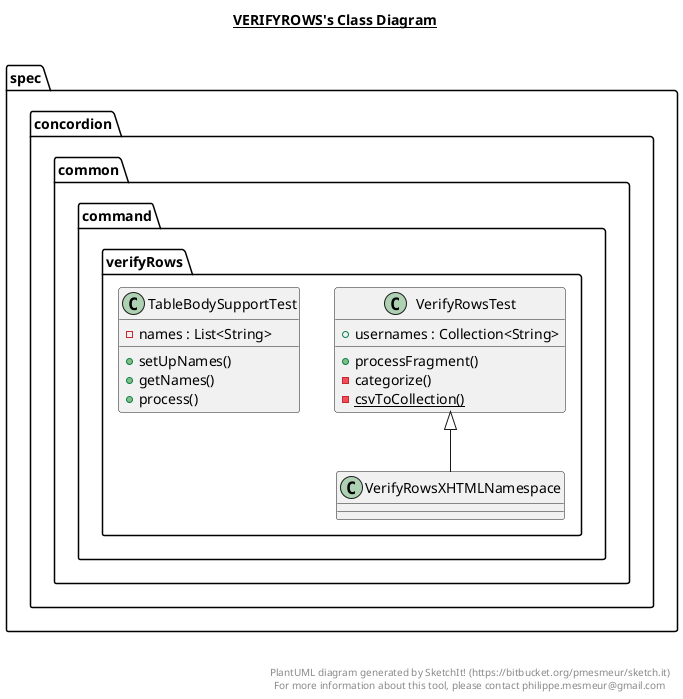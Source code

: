 @startuml

title __VERIFYROWS's Class Diagram__\n

  package spec.concordion {
    package spec.concordion.common.command {
      package spec.concordion.common.command.verifyRows {
        class TableBodySupportTest {
            - names : List<String>
            + setUpNames()
            + getNames()
            + process()
        }
      }
    }
  }
  

  package spec.concordion {
    package spec.concordion.common.command {
      package spec.concordion.common.command.verifyRows {
        class VerifyRowsTest {
            + usernames : Collection<String>
            + processFragment()
            - categorize()
            {static} - csvToCollection()
        }
      }
    }
  }
  

  package spec.concordion {
    package spec.concordion.common.command {
      package spec.concordion.common.command.verifyRows {
        class VerifyRowsXHTMLNamespace {
        }
      }
    }
  }
  

  VerifyRowsXHTMLNamespace -up-|> VerifyRowsTest


right footer


PlantUML diagram generated by SketchIt! (https://bitbucket.org/pmesmeur/sketch.it)
For more information about this tool, please contact philippe.mesmeur@gmail.com
endfooter

@enduml
